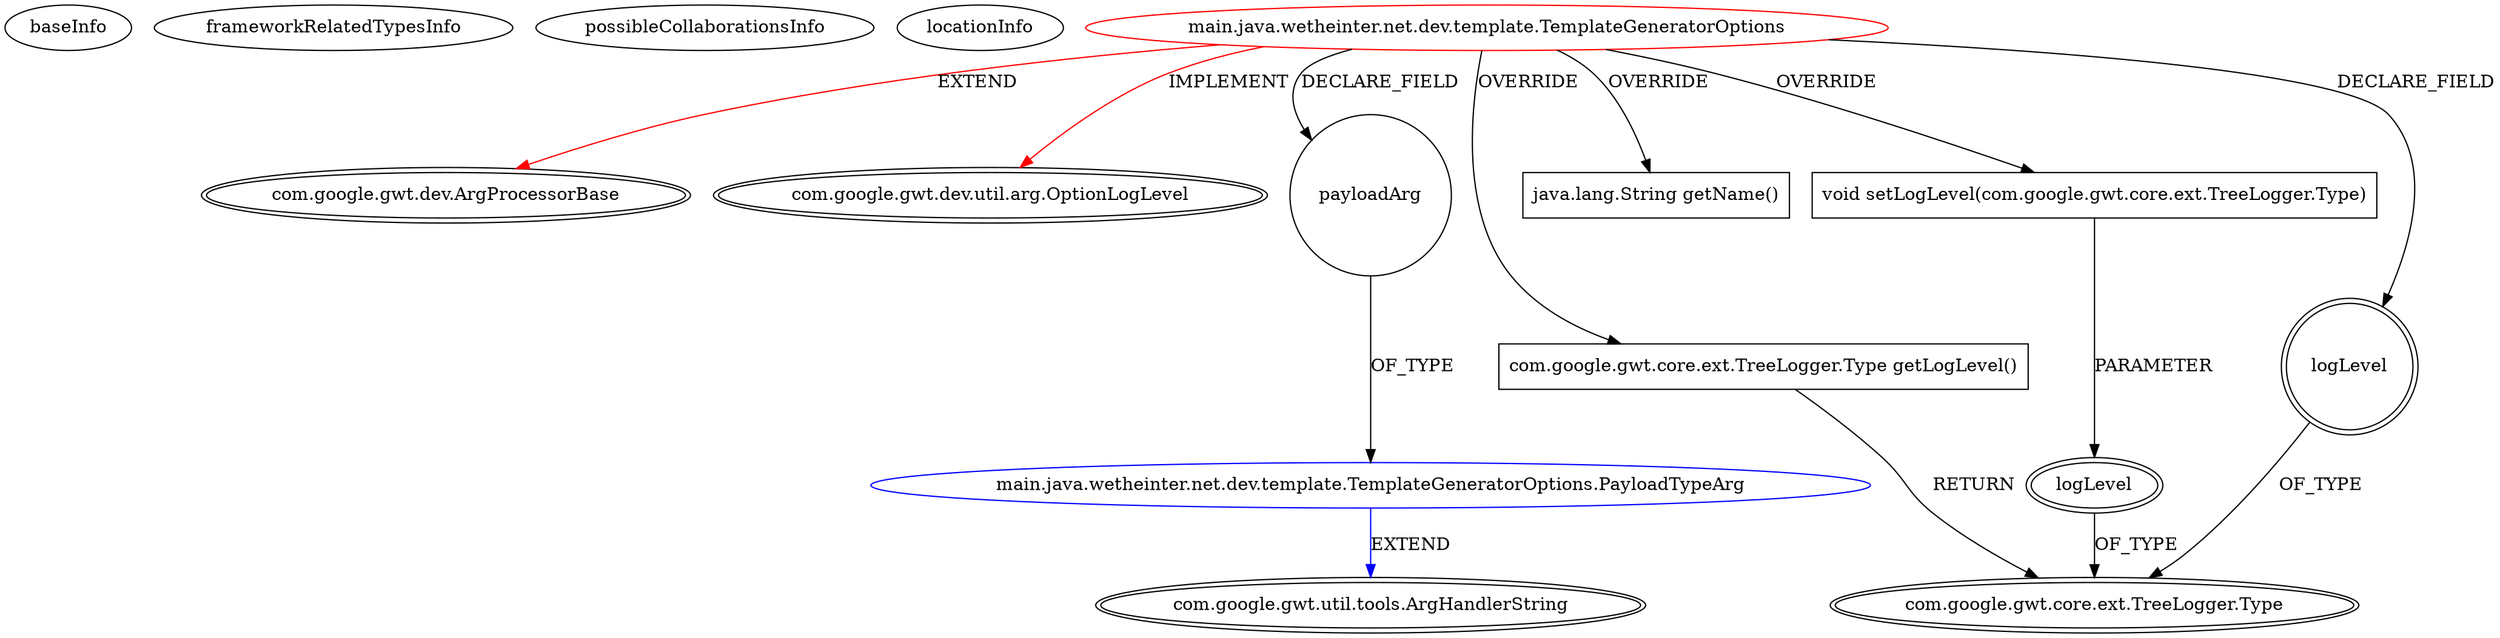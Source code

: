 digraph {
baseInfo[graphId=473,category="extension_graph",isAnonymous=false,possibleRelation=true]
frameworkRelatedTypesInfo[0="com.google.gwt.dev.ArgProcessorBase",1="com.google.gwt.dev.util.arg.OptionLogLevel"]
possibleCollaborationsInfo[0="473~FIELD_DECLARATION-~com.google.gwt.dev.ArgProcessorBase com.google.gwt.dev.util.arg.OptionLogLevel ~com.google.gwt.util.tools.ArgHandlerString ~false~false"]
locationInfo[projectName="WeTheInternet-xapi-template",filePath="/WeTheInternet-xapi-template/xapi-template-master/src/main/java/wetheinter/net/dev/template/TemplateGeneratorOptions.java",contextSignature="TemplateGeneratorOptions",graphId="473"]
0[label="main.java.wetheinter.net.dev.template.TemplateGeneratorOptions",vertexType="ROOT_CLIENT_CLASS_DECLARATION",isFrameworkType=false,color=red]
1[label="com.google.gwt.dev.ArgProcessorBase",vertexType="FRAMEWORK_CLASS_TYPE",isFrameworkType=true,peripheries=2]
2[label="com.google.gwt.dev.util.arg.OptionLogLevel",vertexType="FRAMEWORK_INTERFACE_TYPE",isFrameworkType=true,peripheries=2]
3[label="logLevel",vertexType="FIELD_DECLARATION",isFrameworkType=true,peripheries=2,shape=circle]
4[label="com.google.gwt.core.ext.TreeLogger.Type",vertexType="FRAMEWORK_CLASS_TYPE",isFrameworkType=true,peripheries=2]
5[label="payloadArg",vertexType="FIELD_DECLARATION",isFrameworkType=false,shape=circle]
6[label="main.java.wetheinter.net.dev.template.TemplateGeneratorOptions.PayloadTypeArg",vertexType="REFERENCE_CLIENT_CLASS_DECLARATION",isFrameworkType=false,color=blue]
7[label="com.google.gwt.util.tools.ArgHandlerString",vertexType="FRAMEWORK_CLASS_TYPE",isFrameworkType=true,peripheries=2]
8[label="java.lang.String getName()",vertexType="OVERRIDING_METHOD_DECLARATION",isFrameworkType=false,shape=box]
9[label="com.google.gwt.core.ext.TreeLogger.Type getLogLevel()",vertexType="OVERRIDING_METHOD_DECLARATION",isFrameworkType=false,shape=box]
11[label="void setLogLevel(com.google.gwt.core.ext.TreeLogger.Type)",vertexType="OVERRIDING_METHOD_DECLARATION",isFrameworkType=false,shape=box]
12[label="logLevel",vertexType="PARAMETER_DECLARATION",isFrameworkType=true,peripheries=2]
0->1[label="EXTEND",color=red]
0->2[label="IMPLEMENT",color=red]
0->3[label="DECLARE_FIELD"]
3->4[label="OF_TYPE"]
0->5[label="DECLARE_FIELD"]
6->7[label="EXTEND",color=blue]
5->6[label="OF_TYPE"]
0->8[label="OVERRIDE"]
0->9[label="OVERRIDE"]
9->4[label="RETURN"]
0->11[label="OVERRIDE"]
12->4[label="OF_TYPE"]
11->12[label="PARAMETER"]
}
